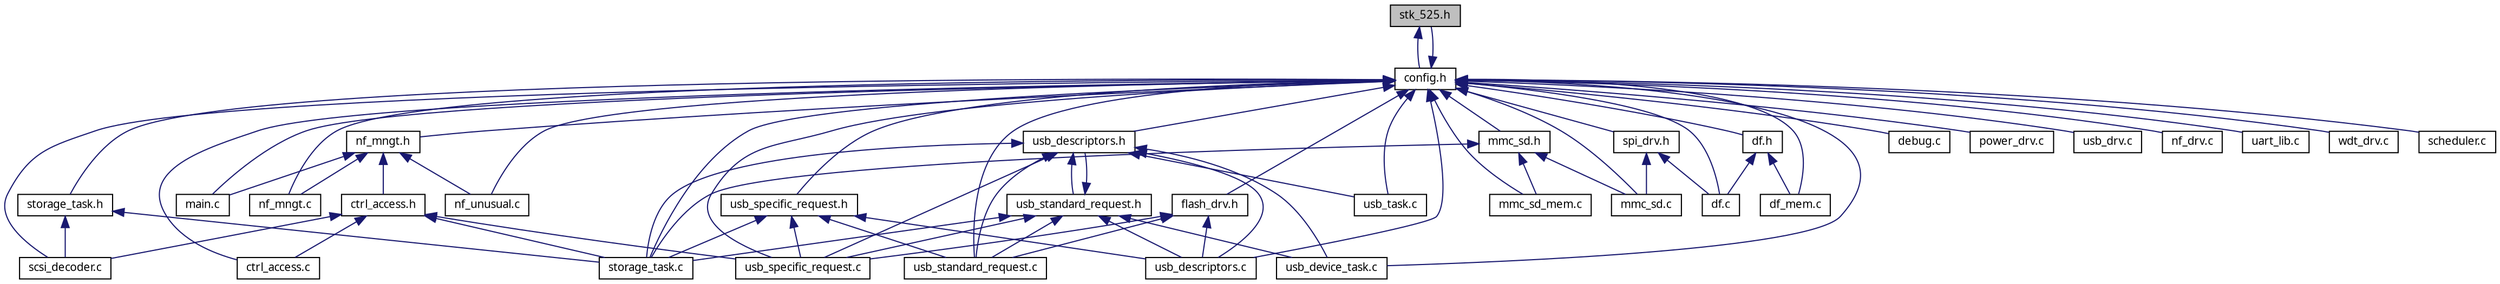 digraph G
{
  edge [fontname="FreeSans.ttf",fontsize=10,labelfontname="FreeSans.ttf",labelfontsize=10];
  node [fontname="FreeSans.ttf",fontsize=10,shape=record];
  Node1 [label="stk_525.h",height=0.2,width=0.4,color="black", fillcolor="grey75", style="filled" fontcolor="black"];
  Node1 -> Node2 [dir=back,color="midnightblue",fontsize=10,style="solid",fontname="FreeSans.ttf"];
  Node2 [label="config.h",height=0.2,width=0.4,color="black", fillcolor="white", style="filled",URL="$a00039.html"];
  Node2 -> Node3 [dir=back,color="midnightblue",fontsize=10,style="solid",fontname="FreeSans.ttf"];
  Node3 [label="main.c",height=0.2,width=0.4,color="black", fillcolor="white", style="filled",URL="$a00052.html"];
  Node2 -> Node4 [dir=back,color="midnightblue",fontsize=10,style="solid",fontname="FreeSans.ttf"];
  Node4 [label="storage_task.c",height=0.2,width=0.4,color="black", fillcolor="white", style="filled",URL="$a00074.html"];
  Node2 -> Node5 [dir=back,color="midnightblue",fontsize=10,style="solid",fontname="FreeSans.ttf"];
  Node5 [label="storage_task.h",height=0.2,width=0.4,color="black", fillcolor="white", style="filled",URL="$a00075.html"];
  Node5 -> Node4 [dir=back,color="midnightblue",fontsize=10,style="solid",fontname="FreeSans.ttf"];
  Node5 -> Node6 [dir=back,color="midnightblue",fontsize=10,style="solid",fontname="FreeSans.ttf"];
  Node6 [label="scsi_decoder.c",height=0.2,width=0.4,color="black", fillcolor="white", style="filled",URL="$a00070.html"];
  Node2 -> Node7 [dir=back,color="midnightblue",fontsize=10,style="solid",fontname="FreeSans.ttf"];
  Node7 [label="usb_descriptors.h",height=0.2,width=0.4,color="black", fillcolor="white", style="filled",URL="$a00083.html"];
  Node7 -> Node4 [dir=back,color="midnightblue",fontsize=10,style="solid",fontname="FreeSans.ttf"];
  Node7 -> Node8 [dir=back,color="midnightblue",fontsize=10,style="solid",fontname="FreeSans.ttf"];
  Node8 [label="usb_descriptors.c",height=0.2,width=0.4,color="black", fillcolor="white", style="filled",URL="$a00082.html"];
  Node7 -> Node9 [dir=back,color="midnightblue",fontsize=10,style="solid",fontname="FreeSans.ttf"];
  Node9 [label="usb_specific_request.c",height=0.2,width=0.4,color="black", fillcolor="white", style="filled",URL="$a00088.html"];
  Node7 -> Node10 [dir=back,color="midnightblue",fontsize=10,style="solid",fontname="FreeSans.ttf"];
  Node10 [label="usb_device_task.c",height=0.2,width=0.4,color="black", fillcolor="white", style="filled",URL="$a00084.html"];
  Node7 -> Node11 [dir=back,color="midnightblue",fontsize=10,style="solid",fontname="FreeSans.ttf"];
  Node11 [label="usb_standard_request.c",height=0.2,width=0.4,color="black", fillcolor="white", style="filled",URL="$a00090.html"];
  Node7 -> Node12 [dir=back,color="midnightblue",fontsize=10,style="solid",fontname="FreeSans.ttf"];
  Node12 [label="usb_standard_request.h",height=0.2,width=0.4,color="black", fillcolor="white", style="filled",URL="$a00091.html"];
  Node12 -> Node7 [dir=back,color="midnightblue",fontsize=10,style="solid",fontname="FreeSans.ttf"];
  Node12 -> Node4 [dir=back,color="midnightblue",fontsize=10,style="solid",fontname="FreeSans.ttf"];
  Node12 -> Node8 [dir=back,color="midnightblue",fontsize=10,style="solid",fontname="FreeSans.ttf"];
  Node12 -> Node9 [dir=back,color="midnightblue",fontsize=10,style="solid",fontname="FreeSans.ttf"];
  Node12 -> Node10 [dir=back,color="midnightblue",fontsize=10,style="solid",fontname="FreeSans.ttf"];
  Node12 -> Node11 [dir=back,color="midnightblue",fontsize=10,style="solid",fontname="FreeSans.ttf"];
  Node7 -> Node13 [dir=back,color="midnightblue",fontsize=10,style="solid",fontname="FreeSans.ttf"];
  Node13 [label="usb_task.c",height=0.2,width=0.4,color="black", fillcolor="white", style="filled",URL="$a00092.html"];
  Node2 -> Node14 [dir=back,color="midnightblue",fontsize=10,style="solid",fontname="FreeSans.ttf"];
  Node14 [label="usb_specific_request.h",height=0.2,width=0.4,color="black", fillcolor="white", style="filled",URL="$a00089.html"];
  Node14 -> Node4 [dir=back,color="midnightblue",fontsize=10,style="solid",fontname="FreeSans.ttf"];
  Node14 -> Node8 [dir=back,color="midnightblue",fontsize=10,style="solid",fontname="FreeSans.ttf"];
  Node14 -> Node9 [dir=back,color="midnightblue",fontsize=10,style="solid",fontname="FreeSans.ttf"];
  Node14 -> Node11 [dir=back,color="midnightblue",fontsize=10,style="solid",fontname="FreeSans.ttf"];
  Node2 -> Node8 [dir=back,color="midnightblue",fontsize=10,style="solid",fontname="FreeSans.ttf"];
  Node2 -> Node9 [dir=back,color="midnightblue",fontsize=10,style="solid",fontname="FreeSans.ttf"];
  Node2 -> Node1 [dir=back,color="midnightblue",fontsize=10,style="solid",fontname="FreeSans.ttf"];
  Node2 -> Node15 [dir=back,color="midnightblue",fontsize=10,style="solid",fontname="FreeSans.ttf"];
  Node15 [label="debug.c",height=0.2,width=0.4,color="black", fillcolor="white", style="filled",URL="$a00043.html"];
  Node2 -> Node16 [dir=back,color="midnightblue",fontsize=10,style="solid",fontname="FreeSans.ttf"];
  Node16 [label="flash_drv.h",height=0.2,width=0.4,color="black", fillcolor="white", style="filled",URL="$a00050.html"];
  Node16 -> Node8 [dir=back,color="midnightblue",fontsize=10,style="solid",fontname="FreeSans.ttf"];
  Node16 -> Node9 [dir=back,color="midnightblue",fontsize=10,style="solid",fontname="FreeSans.ttf"];
  Node16 -> Node11 [dir=back,color="midnightblue",fontsize=10,style="solid",fontname="FreeSans.ttf"];
  Node2 -> Node17 [dir=back,color="midnightblue",fontsize=10,style="solid",fontname="FreeSans.ttf"];
  Node17 [label="power_drv.c",height=0.2,width=0.4,color="black", fillcolor="white", style="filled",URL="$a00066.html"];
  Node2 -> Node18 [dir=back,color="midnightblue",fontsize=10,style="solid",fontname="FreeSans.ttf"];
  Node18 [label="usb_drv.c",height=0.2,width=0.4,color="black", fillcolor="white", style="filled",URL="$a00086.html"];
  Node2 -> Node19 [dir=back,color="midnightblue",fontsize=10,style="solid",fontname="FreeSans.ttf"];
  Node19 [label="df.c",height=0.2,width=0.4,color="black", fillcolor="white", style="filled",URL="$a00045.html"];
  Node2 -> Node20 [dir=back,color="midnightblue",fontsize=10,style="solid",fontname="FreeSans.ttf"];
  Node20 [label="df.h",height=0.2,width=0.4,color="black", fillcolor="white", style="filled",URL="$a00046.html"];
  Node20 -> Node19 [dir=back,color="midnightblue",fontsize=10,style="solid",fontname="FreeSans.ttf"];
  Node20 -> Node21 [dir=back,color="midnightblue",fontsize=10,style="solid",fontname="FreeSans.ttf"];
  Node21 [label="df_mem.c",height=0.2,width=0.4,color="black", fillcolor="white", style="filled",URL="$a00047.html"];
  Node2 -> Node21 [dir=back,color="midnightblue",fontsize=10,style="solid",fontname="FreeSans.ttf"];
  Node2 -> Node22 [dir=back,color="midnightblue",fontsize=10,style="solid",fontname="FreeSans.ttf"];
  Node22 [label="mmc_sd.c",height=0.2,width=0.4,color="black", fillcolor="white", style="filled",URL="$a00053.html"];
  Node2 -> Node23 [dir=back,color="midnightblue",fontsize=10,style="solid",fontname="FreeSans.ttf"];
  Node23 [label="mmc_sd.h",height=0.2,width=0.4,color="black", fillcolor="white", style="filled",URL="$a00054.html"];
  Node23 -> Node4 [dir=back,color="midnightblue",fontsize=10,style="solid",fontname="FreeSans.ttf"];
  Node23 -> Node22 [dir=back,color="midnightblue",fontsize=10,style="solid",fontname="FreeSans.ttf"];
  Node23 -> Node24 [dir=back,color="midnightblue",fontsize=10,style="solid",fontname="FreeSans.ttf"];
  Node24 [label="mmc_sd_mem.c",height=0.2,width=0.4,color="black", fillcolor="white", style="filled",URL="$a00055.html"];
  Node2 -> Node24 [dir=back,color="midnightblue",fontsize=10,style="solid",fontname="FreeSans.ttf"];
  Node2 -> Node25 [dir=back,color="midnightblue",fontsize=10,style="solid",fontname="FreeSans.ttf"];
  Node25 [label="nf_drv.c",height=0.2,width=0.4,color="black", fillcolor="white", style="filled",URL="$a00060.html"];
  Node2 -> Node26 [dir=back,color="midnightblue",fontsize=10,style="solid",fontname="FreeSans.ttf"];
  Node26 [label="nf_mngt.c",height=0.2,width=0.4,color="black", fillcolor="white", style="filled",URL="$a00062.html"];
  Node2 -> Node27 [dir=back,color="midnightblue",fontsize=10,style="solid",fontname="FreeSans.ttf"];
  Node27 [label="nf_mngt.h",height=0.2,width=0.4,color="black", fillcolor="white", style="filled",URL="$a00063.html"];
  Node27 -> Node3 [dir=back,color="midnightblue",fontsize=10,style="solid",fontname="FreeSans.ttf"];
  Node27 -> Node26 [dir=back,color="midnightblue",fontsize=10,style="solid",fontname="FreeSans.ttf"];
  Node27 -> Node28 [dir=back,color="midnightblue",fontsize=10,style="solid",fontname="FreeSans.ttf"];
  Node28 [label="nf_unusual.c",height=0.2,width=0.4,color="black", fillcolor="white", style="filled",URL="$a00064.html"];
  Node27 -> Node29 [dir=back,color="midnightblue",fontsize=10,style="solid",fontname="FreeSans.ttf"];
  Node29 [label="ctrl_access.h",height=0.2,width=0.4,color="black", fillcolor="white", style="filled",URL="$a00041.html"];
  Node29 -> Node4 [dir=back,color="midnightblue",fontsize=10,style="solid",fontname="FreeSans.ttf"];
  Node29 -> Node9 [dir=back,color="midnightblue",fontsize=10,style="solid",fontname="FreeSans.ttf"];
  Node29 -> Node30 [dir=back,color="midnightblue",fontsize=10,style="solid",fontname="FreeSans.ttf"];
  Node30 [label="ctrl_access.c",height=0.2,width=0.4,color="black", fillcolor="white", style="filled",URL="$a00040.html"];
  Node29 -> Node6 [dir=back,color="midnightblue",fontsize=10,style="solid",fontname="FreeSans.ttf"];
  Node2 -> Node28 [dir=back,color="midnightblue",fontsize=10,style="solid",fontname="FreeSans.ttf"];
  Node2 -> Node30 [dir=back,color="midnightblue",fontsize=10,style="solid",fontname="FreeSans.ttf"];
  Node2 -> Node6 [dir=back,color="midnightblue",fontsize=10,style="solid",fontname="FreeSans.ttf"];
  Node2 -> Node10 [dir=back,color="midnightblue",fontsize=10,style="solid",fontname="FreeSans.ttf"];
  Node2 -> Node11 [dir=back,color="midnightblue",fontsize=10,style="solid",fontname="FreeSans.ttf"];
  Node2 -> Node13 [dir=back,color="midnightblue",fontsize=10,style="solid",fontname="FreeSans.ttf"];
  Node2 -> Node31 [dir=back,color="midnightblue",fontsize=10,style="solid",fontname="FreeSans.ttf"];
  Node31 [label="spi_drv.h",height=0.2,width=0.4,color="black", fillcolor="white", style="filled",URL="$a00072.html"];
  Node31 -> Node19 [dir=back,color="midnightblue",fontsize=10,style="solid",fontname="FreeSans.ttf"];
  Node31 -> Node22 [dir=back,color="midnightblue",fontsize=10,style="solid",fontname="FreeSans.ttf"];
  Node2 -> Node32 [dir=back,color="midnightblue",fontsize=10,style="solid",fontname="FreeSans.ttf"];
  Node32 [label="uart_lib.c",height=0.2,width=0.4,color="black", fillcolor="white", style="filled",URL="$a00078.html"];
  Node2 -> Node33 [dir=back,color="midnightblue",fontsize=10,style="solid",fontname="FreeSans.ttf"];
  Node33 [label="wdt_drv.c",height=0.2,width=0.4,color="black", fillcolor="white", style="filled",URL="$a00094.html"];
  Node2 -> Node34 [dir=back,color="midnightblue",fontsize=10,style="solid",fontname="FreeSans.ttf"];
  Node34 [label="scheduler.c",height=0.2,width=0.4,color="black", fillcolor="white", style="filled",URL="$a00068.html"];
}
